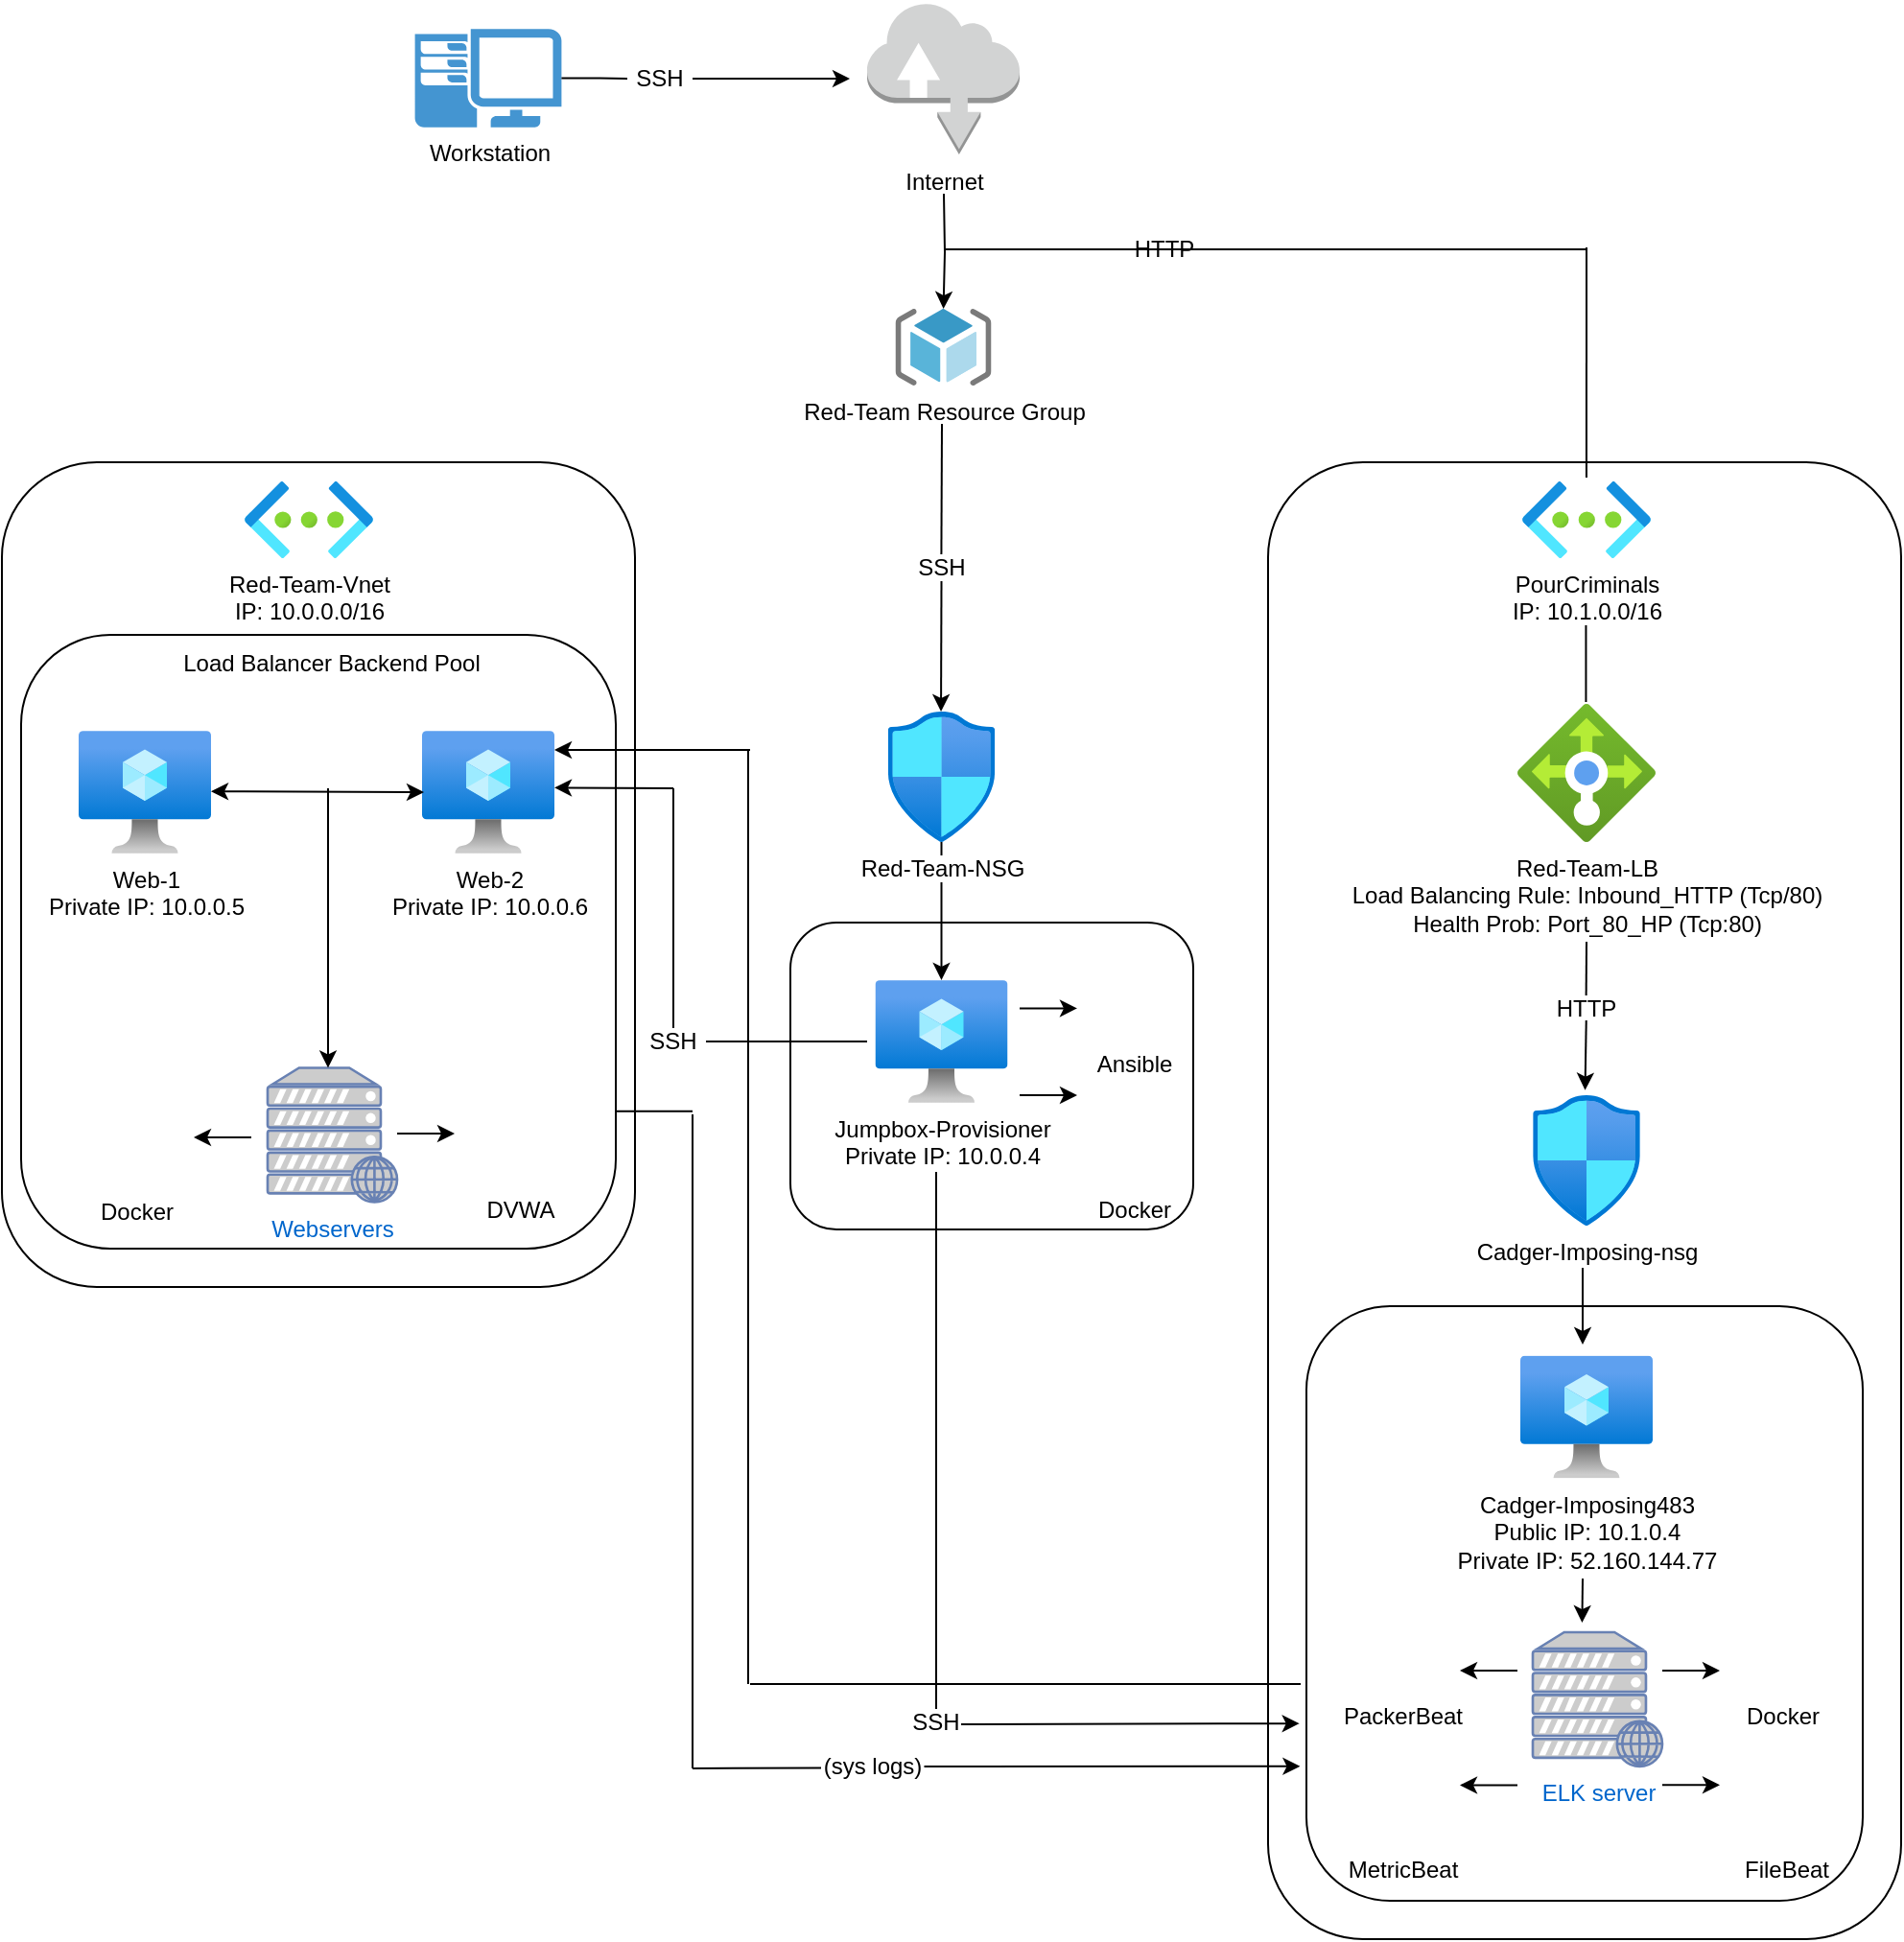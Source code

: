 <mxfile version="17.2.4" type="device"><diagram id="6GolidsHavnK191ak6pJ" name="Page-1"><mxGraphModel dx="978" dy="540" grid="1" gridSize="10" guides="1" tooltips="1" connect="1" arrows="1" fold="1" page="1" pageScale="1" pageWidth="1200" pageHeight="1600" math="0" shadow="0"><root><mxCell id="0"/><mxCell id="1" parent="0"/><mxCell id="QniAWRIZRyw3iU5oDyGS-21" value="" style="edgeStyle=orthogonalEdgeStyle;rounded=0;orthogonalLoop=1;jettySize=auto;html=1;" parent="1" source="Xit2X4IlHZkaLeCrnP5q-1" target="Xit2X4IlHZkaLeCrnP5q-7" edge="1"><mxGeometry relative="1" as="geometry"/></mxCell><mxCell id="Xit2X4IlHZkaLeCrnP5q-1" value="Red-Team-NSG" style="aspect=fixed;html=1;points=[];align=center;image;fontSize=12;image=img/lib/azure2/networking/Network_Security_Groups.svg;" parent="1" vertex="1"><mxGeometry x="551.75" y="390" width="56.0" height="68" as="geometry"/></mxCell><mxCell id="Xit2X4IlHZkaLeCrnP5q-2" value="Cadger-Imposing-nsg&lt;br&gt;" style="aspect=fixed;html=1;points=[];align=center;image;fontSize=12;image=img/lib/azure2/networking/Network_Security_Groups.svg;" parent="1" vertex="1"><mxGeometry x="888" y="590" width="56.0" height="68" as="geometry"/></mxCell><mxCell id="Xit2X4IlHZkaLeCrnP5q-5" value="Red-Team-Vnet&lt;br&gt;IP: 10.0.0.0/16" style="aspect=fixed;html=1;points=[];align=center;image;fontSize=12;image=img/lib/azure2/networking/Virtual_Networks.svg;" parent="1" vertex="1"><mxGeometry x="216.5" y="270" width="67" height="40" as="geometry"/></mxCell><mxCell id="Xit2X4IlHZkaLeCrnP5q-6" value="Red-Team-LB&lt;br&gt;Load Balancing Rule: Inbound_HTTP (Tcp/80)&lt;br&gt;Health Prob: Port_80_HP (Tcp:80)" style="aspect=fixed;html=1;points=[];align=center;image;fontSize=12;image=img/lib/azure2/networking/Load_Balancers.svg;" parent="1" vertex="1"><mxGeometry x="880" y="386" width="72" height="72" as="geometry"/></mxCell><mxCell id="Xit2X4IlHZkaLeCrnP5q-7" value="Jumpbox-Provisioner&lt;br&gt;Private IP: 10.0.0.4" style="aspect=fixed;html=1;points=[];align=center;image;fontSize=12;image=img/lib/azure2/compute/Virtual_Machine.svg;" parent="1" vertex="1"><mxGeometry x="545.25" y="530" width="69" height="64" as="geometry"/></mxCell><mxCell id="Xit2X4IlHZkaLeCrnP5q-9" value="Web-2&lt;br&gt;Private IP: 10.0.0.6" style="aspect=fixed;html=1;points=[];align=center;image;fontSize=12;image=img/lib/azure2/compute/Virtual_Machine.svg;" parent="1" vertex="1"><mxGeometry x="309" y="400" width="69" height="64" as="geometry"/></mxCell><mxCell id="Xit2X4IlHZkaLeCrnP5q-10" value="PourCriminals&lt;br&gt;IP: 10.1.0.0/16" style="aspect=fixed;html=1;points=[];align=center;image;fontSize=12;image=img/lib/azure2/networking/Virtual_Networks.svg;" parent="1" vertex="1"><mxGeometry x="882.5" y="270" width="67" height="40" as="geometry"/></mxCell><mxCell id="Xit2X4IlHZkaLeCrnP5q-12" value="Cadger-Imposing483&lt;br&gt;Public IP: 10.1.0.4&lt;br&gt;Private IP: 52.160.144.77" style="aspect=fixed;html=1;points=[];align=center;image;fontSize=12;image=img/lib/azure2/compute/Virtual_Machine.svg;" parent="1" vertex="1"><mxGeometry x="881.5" y="725.75" width="69" height="64" as="geometry"/></mxCell><mxCell id="QniAWRIZRyw3iU5oDyGS-19" value="" style="edgeStyle=orthogonalEdgeStyle;rounded=0;orthogonalLoop=1;jettySize=auto;html=1;" parent="1" target="Xit2X4IlHZkaLeCrnP5q-28" edge="1"><mxGeometry relative="1" as="geometry"><mxPoint x="581" y="120" as="sourcePoint"/></mxGeometry></mxCell><mxCell id="Xit2X4IlHZkaLeCrnP5q-20" value="Internet" style="outlineConnect=0;dashed=0;verticalLabelPosition=bottom;verticalAlign=top;align=center;html=1;shape=mxgraph.aws3.internet;fillColor=#D2D3D3;gradientColor=none;" parent="1" vertex="1"><mxGeometry x="541" y="20" width="79.5" height="79.5" as="geometry"/></mxCell><mxCell id="Xit2X4IlHZkaLeCrnP5q-28" value="Red-Team Resource Group" style="sketch=0;aspect=fixed;html=1;points=[];align=center;image;fontSize=12;image=img/lib/mscae/ResourceGroup.svg;" parent="1" vertex="1"><mxGeometry x="555.75" y="180" width="50" height="40" as="geometry"/></mxCell><mxCell id="Xit2X4IlHZkaLeCrnP5q-37" value="Web-1&lt;br&gt;Private IP: 10.0.0.5" style="aspect=fixed;html=1;points=[];align=center;image;fontSize=12;image=img/lib/azure2/compute/Virtual_Machine.svg;" parent="1" vertex="1"><mxGeometry x="130" y="400" width="69" height="64" as="geometry"/></mxCell><mxCell id="Xit2X4IlHZkaLeCrnP5q-45" value="Webservers" style="fontColor=#0066CC;verticalAlign=top;verticalLabelPosition=bottom;labelPosition=center;align=center;html=1;outlineConnect=0;fillColor=#CCCCCC;strokeColor=#6881B3;gradientColor=none;gradientDirection=north;strokeWidth=2;shape=mxgraph.networks.web_server;" parent="1" vertex="1"><mxGeometry x="228.5" y="575.75" width="67.5" height="70" as="geometry"/></mxCell><mxCell id="QniAWRIZRyw3iU5oDyGS-3" value="Ansible" style="shape=image;html=1;verticalAlign=top;verticalLabelPosition=bottom;labelBackgroundColor=#ffffff;imageAspect=0;aspect=fixed;image=https://cdn1.iconfinder.com/data/icons/unicons-line-vol-3/24/docker-128.png" parent="1" vertex="1"><mxGeometry x="650" y="500" width="60" height="60" as="geometry"/></mxCell><mxCell id="QniAWRIZRyw3iU5oDyGS-4" value="Docker" style="shape=image;html=1;verticalAlign=top;verticalLabelPosition=bottom;labelBackgroundColor=#ffffff;imageAspect=0;aspect=fixed;image=https://cdn1.iconfinder.com/data/icons/unicons-line-vol-3/24/docker-128.png" parent="1" vertex="1"><mxGeometry x="130" y="576.75" width="60" height="60" as="geometry"/></mxCell><mxCell id="QniAWRIZRyw3iU5oDyGS-5" value="FileBeat" style="shape=image;html=1;verticalAlign=top;verticalLabelPosition=bottom;labelBackgroundColor=#ffffff;imageAspect=0;aspect=fixed;image=https://cdn1.iconfinder.com/data/icons/unicons-line-vol-3/24/docker-128.png" parent="1" vertex="1"><mxGeometry x="990" y="920" width="60" height="60" as="geometry"/></mxCell><mxCell id="QniAWRIZRyw3iU5oDyGS-8" value="MetricBeat" style="shape=image;html=1;verticalAlign=top;verticalLabelPosition=bottom;labelBackgroundColor=#ffffff;imageAspect=0;aspect=fixed;image=https://cdn1.iconfinder.com/data/icons/unicons-line-vol-3/24/docker-128.png" parent="1" vertex="1"><mxGeometry x="790" y="920" width="60" height="60" as="geometry"/></mxCell><mxCell id="QniAWRIZRyw3iU5oDyGS-10" value="PackerBeat" style="shape=image;html=1;verticalAlign=top;verticalLabelPosition=bottom;labelBackgroundColor=#ffffff;imageAspect=0;aspect=fixed;image=https://cdn1.iconfinder.com/data/icons/unicons-line-vol-3/24/docker-128.png" parent="1" vertex="1"><mxGeometry x="790" y="840" width="60" height="60" as="geometry"/></mxCell><mxCell id="QniAWRIZRyw3iU5oDyGS-18" value="" style="edgeStyle=orthogonalEdgeStyle;rounded=0;orthogonalLoop=1;jettySize=auto;html=1;startArrow=none;" parent="1" edge="1"><mxGeometry relative="1" as="geometry"><mxPoint x="450" y="60" as="sourcePoint"/><mxPoint x="532" y="60" as="targetPoint"/></mxGeometry></mxCell><mxCell id="QniAWRIZRyw3iU5oDyGS-12" value="Workstation" style="pointerEvents=1;shadow=0;dashed=0;html=1;strokeColor=none;fillColor=#4495D1;labelPosition=center;verticalLabelPosition=bottom;verticalAlign=top;align=center;outlineConnect=0;shape=mxgraph.veeam.2d.workstation;" parent="1" vertex="1"><mxGeometry x="305.3" y="34.15" width="76.4" height="51.2" as="geometry"/></mxCell><mxCell id="QniAWRIZRyw3iU5oDyGS-24" value="" style="endArrow=classic;html=1;rounded=0;" parent="1" edge="1"><mxGeometry width="50" height="50" relative="1" as="geometry"><mxPoint x="220" y="612" as="sourcePoint"/><mxPoint x="190" y="612" as="targetPoint"/></mxGeometry></mxCell><mxCell id="QniAWRIZRyw3iU5oDyGS-27" value="" style="endArrow=classic;html=1;rounded=0;" parent="1" edge="1"><mxGeometry width="50" height="50" relative="1" as="geometry"><mxPoint x="296" y="610" as="sourcePoint"/><mxPoint x="326" y="610" as="targetPoint"/></mxGeometry></mxCell><mxCell id="QniAWRIZRyw3iU5oDyGS-30" value="" style="endArrow=classic;startArrow=classic;html=1;rounded=0;" parent="1" edge="1"><mxGeometry width="50" height="50" relative="1" as="geometry"><mxPoint x="199" y="431.62" as="sourcePoint"/><mxPoint x="310" y="432" as="targetPoint"/></mxGeometry></mxCell><mxCell id="QniAWRIZRyw3iU5oDyGS-31" value="" style="endArrow=classic;html=1;rounded=0;" parent="1" edge="1"><mxGeometry width="50" height="50" relative="1" as="geometry"><mxPoint x="260" y="430" as="sourcePoint"/><mxPoint x="260" y="575.75" as="targetPoint"/></mxGeometry></mxCell><mxCell id="QniAWRIZRyw3iU5oDyGS-38" value="" style="endArrow=classic;html=1;rounded=0;entryX=0.487;entryY=-0.039;entryDx=0;entryDy=0;entryPerimeter=0;" parent="1" target="Xit2X4IlHZkaLeCrnP5q-2" edge="1"><mxGeometry width="50" height="50" relative="1" as="geometry"><mxPoint x="915.865" y="551.0" as="sourcePoint"/><mxPoint x="915.62" y="578.12" as="targetPoint"/></mxGeometry></mxCell><mxCell id="QniAWRIZRyw3iU5oDyGS-40" value="" style="endArrow=classic;html=1;rounded=0;" parent="1" edge="1"><mxGeometry width="50" height="50" relative="1" as="geometry"><mxPoint x="914" y="680" as="sourcePoint"/><mxPoint x="914" y="720" as="targetPoint"/></mxGeometry></mxCell><mxCell id="QniAWRIZRyw3iU5oDyGS-45" value="" style="endArrow=none;html=1;rounded=0;" parent="1" edge="1"><mxGeometry width="50" height="50" relative="1" as="geometry"><mxPoint x="450" y="941" as="sourcePoint"/><mxPoint x="517" y="940.75" as="targetPoint"/></mxGeometry></mxCell><mxCell id="QniAWRIZRyw3iU5oDyGS-46" value="(sys logs)" style="text;html=1;strokeColor=none;fillColor=none;align=center;verticalAlign=middle;whiteSpace=wrap;rounded=0;" parent="1" vertex="1"><mxGeometry x="513.75" y="925" width="60" height="30" as="geometry"/></mxCell><mxCell id="QniAWRIZRyw3iU5oDyGS-47" value="" style="endArrow=classic;html=1;rounded=0;exitX=1;exitY=0.5;exitDx=0;exitDy=0;entryX=-0.01;entryY=0.883;entryDx=0;entryDy=0;entryPerimeter=0;" parent="1" edge="1"><mxGeometry width="50" height="50" relative="1" as="geometry"><mxPoint x="570.75" y="940" as="sourcePoint"/><mxPoint x="766.7" y="939.91" as="targetPoint"/></mxGeometry></mxCell><mxCell id="QniAWRIZRyw3iU5oDyGS-50" value="" style="edgeStyle=orthogonalEdgeStyle;rounded=0;orthogonalLoop=1;jettySize=auto;html=1;endArrow=none;" parent="1" source="QniAWRIZRyw3iU5oDyGS-12" edge="1"><mxGeometry relative="1" as="geometry"><mxPoint x="387.7" y="59.806" as="sourcePoint"/><mxPoint x="416" y="60" as="targetPoint"/></mxGeometry></mxCell><mxCell id="QniAWRIZRyw3iU5oDyGS-51" value="SSH" style="text;html=1;strokeColor=none;fillColor=none;align=center;verticalAlign=middle;whiteSpace=wrap;rounded=0;" parent="1" vertex="1"><mxGeometry x="549.75" y="300" width="60" height="30" as="geometry"/></mxCell><mxCell id="QniAWRIZRyw3iU5oDyGS-52" value="HTTP" style="text;html=1;strokeColor=none;fillColor=none;align=center;verticalAlign=middle;whiteSpace=wrap;rounded=0;" parent="1" vertex="1"><mxGeometry x="666" y="134" width="60" height="30" as="geometry"/></mxCell><mxCell id="QniAWRIZRyw3iU5oDyGS-58" value="" style="endArrow=none;html=1;rounded=0;" parent="1" edge="1" source="QniAWRIZRyw3iU5oDyGS-52"><mxGeometry width="50" height="50" relative="1" as="geometry"><mxPoint x="703" y="149" as="sourcePoint"/><mxPoint x="916" y="149" as="targetPoint"/></mxGeometry></mxCell><mxCell id="QniAWRIZRyw3iU5oDyGS-59" value="" style="endArrow=none;html=1;rounded=0;" parent="1" edge="1"><mxGeometry width="50" height="50" relative="1" as="geometry"><mxPoint x="581" y="149" as="sourcePoint"/><mxPoint x="727" y="149.0" as="targetPoint"/></mxGeometry></mxCell><mxCell id="QniAWRIZRyw3iU5oDyGS-63" value="Load Balancer Backend Pool" style="text;html=1;strokeColor=none;fillColor=none;align=center;verticalAlign=middle;whiteSpace=wrap;rounded=0;" parent="1" vertex="1"><mxGeometry x="162.25" y="350" width="200" height="30" as="geometry"/></mxCell><mxCell id="QniAWRIZRyw3iU5oDyGS-64" value="SSH" style="text;html=1;strokeColor=none;fillColor=none;align=center;verticalAlign=middle;whiteSpace=wrap;rounded=0;" parent="1" vertex="1"><mxGeometry x="423" y="547" width="34" height="30" as="geometry"/></mxCell><mxCell id="QniAWRIZRyw3iU5oDyGS-66" value="" style="endArrow=none;html=1;rounded=0;" parent="1" edge="1" target="QniAWRIZRyw3iU5oDyGS-64"><mxGeometry width="50" height="50" relative="1" as="geometry"><mxPoint x="541" y="562" as="sourcePoint"/><mxPoint x="514" y="561.756" as="targetPoint"/></mxGeometry></mxCell><mxCell id="QniAWRIZRyw3iU5oDyGS-67" value="" style="endArrow=none;html=1;rounded=0;" parent="1" edge="1"><mxGeometry width="50" height="50" relative="1" as="geometry"><mxPoint x="579.704" y="308" as="sourcePoint"/><mxPoint x="580" y="240" as="targetPoint"/></mxGeometry></mxCell><mxCell id="QniAWRIZRyw3iU5oDyGS-68" value="" style="endArrow=classic;html=1;rounded=0;exitX=0.5;exitY=1;exitDx=0;exitDy=0;entryX=0.496;entryY=0;entryDx=0;entryDy=0;entryPerimeter=0;" parent="1" target="Xit2X4IlHZkaLeCrnP5q-1" edge="1"><mxGeometry width="50" height="50" relative="1" as="geometry"><mxPoint x="579.75" y="322" as="sourcePoint"/><mxPoint x="579.55" y="382" as="targetPoint"/></mxGeometry></mxCell><mxCell id="QniAWRIZRyw3iU5oDyGS-72" value="HTTP" style="text;html=1;strokeColor=none;fillColor=none;align=center;verticalAlign=middle;whiteSpace=wrap;rounded=0;" parent="1" vertex="1"><mxGeometry x="886" y="530" width="60" height="30" as="geometry"/></mxCell><mxCell id="QniAWRIZRyw3iU5oDyGS-73" value="" style="endArrow=none;html=1;rounded=0;" parent="1" edge="1"><mxGeometry width="50" height="50" relative="1" as="geometry"><mxPoint x="915.82" y="538" as="sourcePoint"/><mxPoint x="916" y="510" as="targetPoint"/></mxGeometry></mxCell><mxCell id="QniAWRIZRyw3iU5oDyGS-74" value="SSH" style="text;html=1;strokeColor=none;fillColor=none;align=center;verticalAlign=middle;whiteSpace=wrap;rounded=0;" parent="1" vertex="1"><mxGeometry x="403" y="45" width="60" height="30" as="geometry"/></mxCell><mxCell id="QniAWRIZRyw3iU5oDyGS-80" value="SSH" style="text;html=1;strokeColor=none;fillColor=none;align=center;verticalAlign=middle;whiteSpace=wrap;rounded=0;" parent="1" vertex="1"><mxGeometry x="547.25" y="902" width="60" height="30" as="geometry"/></mxCell><mxCell id="QniAWRIZRyw3iU5oDyGS-81" value="" style="endArrow=none;html=1;rounded=0;" parent="1" edge="1"><mxGeometry width="50" height="50" relative="1" as="geometry"><mxPoint x="577" y="910" as="sourcePoint"/><mxPoint x="577" y="630" as="targetPoint"/></mxGeometry></mxCell><mxCell id="QniAWRIZRyw3iU5oDyGS-82" value="" style="endArrow=classic;html=1;rounded=0;entryX=-0.005;entryY=0.854;entryDx=0;entryDy=0;entryPerimeter=0;" parent="1" edge="1"><mxGeometry width="50" height="50" relative="1" as="geometry"><mxPoint x="590" y="918" as="sourcePoint"/><mxPoint x="766.35" y="917.58" as="targetPoint"/></mxGeometry></mxCell><mxCell id="QniAWRIZRyw3iU5oDyGS-84" value="" style="endArrow=classic;html=1;rounded=0;" parent="1" edge="1"><mxGeometry width="50" height="50" relative="1" as="geometry"><mxPoint x="440" y="430" as="sourcePoint"/><mxPoint x="378" y="429.66" as="targetPoint"/></mxGeometry></mxCell><mxCell id="QniAWRIZRyw3iU5oDyGS-85" value="" style="endArrow=none;html=1;rounded=0;" parent="1" edge="1"><mxGeometry width="50" height="50" relative="1" as="geometry"><mxPoint x="440" y="555" as="sourcePoint"/><mxPoint x="440" y="430" as="targetPoint"/></mxGeometry></mxCell><mxCell id="QniAWRIZRyw3iU5oDyGS-86" value="" style="endArrow=none;html=1;rounded=0;" parent="1" edge="1"><mxGeometry width="50" height="50" relative="1" as="geometry"><mxPoint x="410" y="598.37" as="sourcePoint"/><mxPoint x="450" y="598.37" as="targetPoint"/></mxGeometry></mxCell><mxCell id="QniAWRIZRyw3iU5oDyGS-87" value="" style="endArrow=none;html=1;rounded=0;" parent="1" edge="1"><mxGeometry width="50" height="50" relative="1" as="geometry"><mxPoint x="450" y="941" as="sourcePoint"/><mxPoint x="450" y="600" as="targetPoint"/></mxGeometry></mxCell><mxCell id="3b9AMQarcj8EXIgn1BAc-1" value="" style="endArrow=classic;html=1;rounded=0;" edge="1" parent="1"><mxGeometry width="50" height="50" relative="1" as="geometry"><mxPoint x="480" y="410" as="sourcePoint"/><mxPoint x="378" y="410" as="targetPoint"/></mxGeometry></mxCell><mxCell id="3b9AMQarcj8EXIgn1BAc-2" value="" style="endArrow=none;html=1;rounded=0;" edge="1" parent="1"><mxGeometry width="50" height="50" relative="1" as="geometry"><mxPoint x="479" y="897" as="sourcePoint"/><mxPoint x="479" y="410" as="targetPoint"/></mxGeometry></mxCell><mxCell id="3b9AMQarcj8EXIgn1BAc-4" value="Docker" style="shape=image;html=1;verticalAlign=top;verticalLabelPosition=bottom;labelBackgroundColor=#ffffff;imageAspect=0;aspect=fixed;image=https://cdn1.iconfinder.com/data/icons/unicons-line-vol-3/24/docker-128.png" vertex="1" parent="1"><mxGeometry x="650" y="575.75" width="60" height="60" as="geometry"/></mxCell><mxCell id="3b9AMQarcj8EXIgn1BAc-5" value="Docker" style="shape=image;html=1;verticalAlign=top;verticalLabelPosition=bottom;labelBackgroundColor=#ffffff;imageAspect=0;aspect=fixed;image=https://cdn1.iconfinder.com/data/icons/unicons-line-vol-3/24/docker-128.png" vertex="1" parent="1"><mxGeometry x="988" y="840" width="60" height="60" as="geometry"/></mxCell><mxCell id="3b9AMQarcj8EXIgn1BAc-6" value="DVWA" style="shape=image;html=1;verticalAlign=top;verticalLabelPosition=bottom;labelBackgroundColor=#ffffff;imageAspect=0;aspect=fixed;image=https://cdn1.iconfinder.com/data/icons/unicons-line-vol-3/24/docker-128.png" vertex="1" parent="1"><mxGeometry x="330" y="575.75" width="60" height="60" as="geometry"/></mxCell><mxCell id="3b9AMQarcj8EXIgn1BAc-8" value="" style="endArrow=none;html=1;rounded=0;exitX=0.41;exitY=0;exitDx=0;exitDy=0;exitPerimeter=0;" edge="1" parent="1"><mxGeometry width="50" height="50" relative="1" as="geometry"><mxPoint x="915.97" y="268" as="sourcePoint"/><mxPoint x="916" y="148" as="targetPoint"/></mxGeometry></mxCell><mxCell id="3b9AMQarcj8EXIgn1BAc-9" value="" style="endArrow=none;html=1;rounded=0;" edge="1" parent="1"><mxGeometry width="50" height="50" relative="1" as="geometry"><mxPoint x="915.72" y="345" as="sourcePoint"/><mxPoint x="915.72" y="385" as="targetPoint"/></mxGeometry></mxCell><mxCell id="3b9AMQarcj8EXIgn1BAc-10" value="ELK server" style="fontColor=#0066CC;verticalAlign=top;verticalLabelPosition=bottom;labelPosition=center;align=center;html=1;outlineConnect=0;fillColor=#CCCCCC;strokeColor=#6881B3;gradientColor=none;gradientDirection=north;strokeWidth=2;shape=mxgraph.networks.web_server;" vertex="1" parent="1"><mxGeometry x="888" y="870" width="67.5" height="70" as="geometry"/></mxCell><mxCell id="3b9AMQarcj8EXIgn1BAc-14" value="" style="endArrow=classic;html=1;rounded=0;" edge="1" parent="1"><mxGeometry width="50" height="50" relative="1" as="geometry"><mxPoint x="620.5" y="590" as="sourcePoint"/><mxPoint x="650.5" y="590" as="targetPoint"/></mxGeometry></mxCell><mxCell id="3b9AMQarcj8EXIgn1BAc-15" value="" style="endArrow=classic;html=1;rounded=0;" edge="1" parent="1"><mxGeometry width="50" height="50" relative="1" as="geometry"><mxPoint x="620.5" y="544.72" as="sourcePoint"/><mxPoint x="650.5" y="544.72" as="targetPoint"/></mxGeometry></mxCell><mxCell id="3b9AMQarcj8EXIgn1BAc-18" value="" style="endArrow=classic;html=1;rounded=0;" edge="1" parent="1"><mxGeometry width="50" height="50" relative="1" as="geometry"><mxPoint x="955.5" y="890" as="sourcePoint"/><mxPoint x="985.5" y="890" as="targetPoint"/></mxGeometry></mxCell><mxCell id="3b9AMQarcj8EXIgn1BAc-20" value="" style="endArrow=classic;html=1;rounded=0;" edge="1" parent="1"><mxGeometry width="50" height="50" relative="1" as="geometry"><mxPoint x="880" y="949.7" as="sourcePoint"/><mxPoint x="850" y="949.7" as="targetPoint"/></mxGeometry></mxCell><mxCell id="3b9AMQarcj8EXIgn1BAc-21" value="" style="endArrow=classic;html=1;rounded=0;" edge="1" parent="1"><mxGeometry width="50" height="50" relative="1" as="geometry"><mxPoint x="880" y="890.0" as="sourcePoint"/><mxPoint x="850" y="890.0" as="targetPoint"/></mxGeometry></mxCell><mxCell id="3b9AMQarcj8EXIgn1BAc-22" value="" style="endArrow=classic;html=1;rounded=0;" edge="1" parent="1"><mxGeometry width="50" height="50" relative="1" as="geometry"><mxPoint x="955.5" y="949.67" as="sourcePoint"/><mxPoint x="985.5" y="949.67" as="targetPoint"/></mxGeometry></mxCell><mxCell id="3b9AMQarcj8EXIgn1BAc-23" value="" style="rounded=1;whiteSpace=wrap;html=1;fillColor=none;" vertex="1" parent="1"><mxGeometry x="100" y="350" width="310" height="320" as="geometry"/></mxCell><mxCell id="3b9AMQarcj8EXIgn1BAc-24" value="" style="rounded=1;whiteSpace=wrap;html=1;fillColor=none;" vertex="1" parent="1"><mxGeometry x="501" y="500" width="210" height="160" as="geometry"/></mxCell><mxCell id="3b9AMQarcj8EXIgn1BAc-28" value="" style="rounded=1;whiteSpace=wrap;html=1;fillColor=none;" vertex="1" parent="1"><mxGeometry x="90" y="260" width="330" height="430" as="geometry"/></mxCell><mxCell id="3b9AMQarcj8EXIgn1BAc-29" value="" style="endArrow=classic;html=1;rounded=0;" edge="1" parent="1"><mxGeometry width="50" height="50" relative="1" as="geometry"><mxPoint x="914" y="842" as="sourcePoint"/><mxPoint x="913.71" y="865" as="targetPoint"/></mxGeometry></mxCell><mxCell id="3b9AMQarcj8EXIgn1BAc-30" value="" style="rounded=1;whiteSpace=wrap;html=1;fillColor=none;" vertex="1" parent="1"><mxGeometry x="770" y="700" width="290" height="310" as="geometry"/></mxCell><mxCell id="3b9AMQarcj8EXIgn1BAc-31" value="" style="rounded=1;whiteSpace=wrap;html=1;fillColor=none;" vertex="1" parent="1"><mxGeometry x="750" y="260" width="330" height="770" as="geometry"/></mxCell><mxCell id="3b9AMQarcj8EXIgn1BAc-32" value="" style="endArrow=none;html=1;rounded=0;" edge="1" parent="1"><mxGeometry width="50" height="50" relative="1" as="geometry"><mxPoint x="480" y="897" as="sourcePoint"/><mxPoint x="767" y="897" as="targetPoint"/></mxGeometry></mxCell></root></mxGraphModel></diagram></mxfile>
